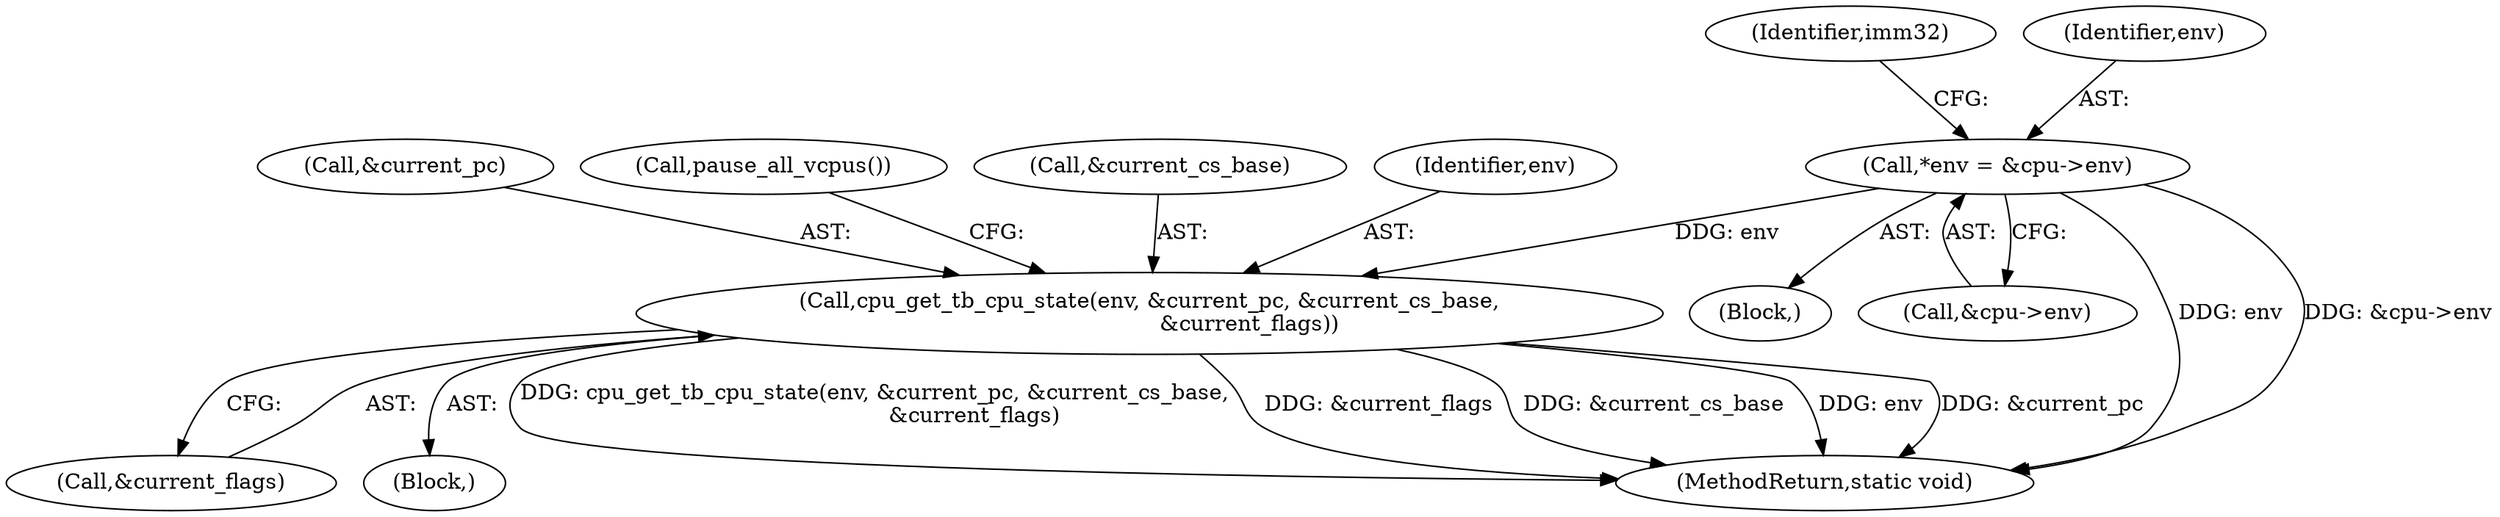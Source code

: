 digraph "0_qemu_691a02e2ce0c413236a78dee6f2651c937b09fb0@pointer" {
"1000120" [label="(Call,*env = &cpu->env)"];
"1000171" [label="(Call,cpu_get_tb_cpu_state(env, &current_pc, &current_cs_base,\n                             &current_flags))"];
"1000322" [label="(MethodReturn,static void)"];
"1000177" [label="(Call,&current_flags)"];
"1000130" [label="(Identifier,imm32)"];
"1000171" [label="(Call,cpu_get_tb_cpu_state(env, &current_pc, &current_cs_base,\n                             &current_flags))"];
"1000122" [label="(Call,&cpu->env)"];
"1000173" [label="(Call,&current_pc)"];
"1000179" [label="(Call,pause_all_vcpus())"];
"1000175" [label="(Call,&current_cs_base)"];
"1000113" [label="(Block,)"];
"1000120" [label="(Call,*env = &cpu->env)"];
"1000121" [label="(Identifier,env)"];
"1000170" [label="(Block,)"];
"1000172" [label="(Identifier,env)"];
"1000120" -> "1000113"  [label="AST: "];
"1000120" -> "1000122"  [label="CFG: "];
"1000121" -> "1000120"  [label="AST: "];
"1000122" -> "1000120"  [label="AST: "];
"1000130" -> "1000120"  [label="CFG: "];
"1000120" -> "1000322"  [label="DDG: env"];
"1000120" -> "1000322"  [label="DDG: &cpu->env"];
"1000120" -> "1000171"  [label="DDG: env"];
"1000171" -> "1000170"  [label="AST: "];
"1000171" -> "1000177"  [label="CFG: "];
"1000172" -> "1000171"  [label="AST: "];
"1000173" -> "1000171"  [label="AST: "];
"1000175" -> "1000171"  [label="AST: "];
"1000177" -> "1000171"  [label="AST: "];
"1000179" -> "1000171"  [label="CFG: "];
"1000171" -> "1000322"  [label="DDG: env"];
"1000171" -> "1000322"  [label="DDG: &current_pc"];
"1000171" -> "1000322"  [label="DDG: cpu_get_tb_cpu_state(env, &current_pc, &current_cs_base,\n                             &current_flags)"];
"1000171" -> "1000322"  [label="DDG: &current_flags"];
"1000171" -> "1000322"  [label="DDG: &current_cs_base"];
}
